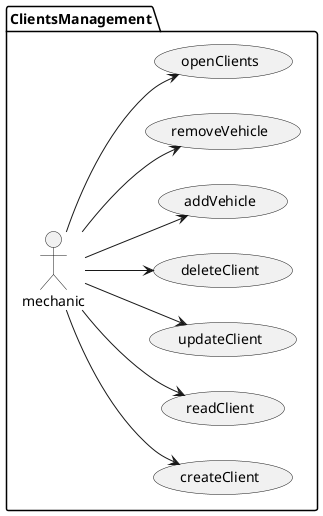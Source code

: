 @startuml

left to right direction

package ClientsManagement {
:mechanic: --> (createClient)
:mechanic: --> (readClient)
:mechanic: --> (updateClient)
:mechanic: --> (deleteClient)
:mechanic: --> (addVehicle)
:mechanic: --> (removeVehicle)
:mechanic: --> (openClients)
}

@enduml
